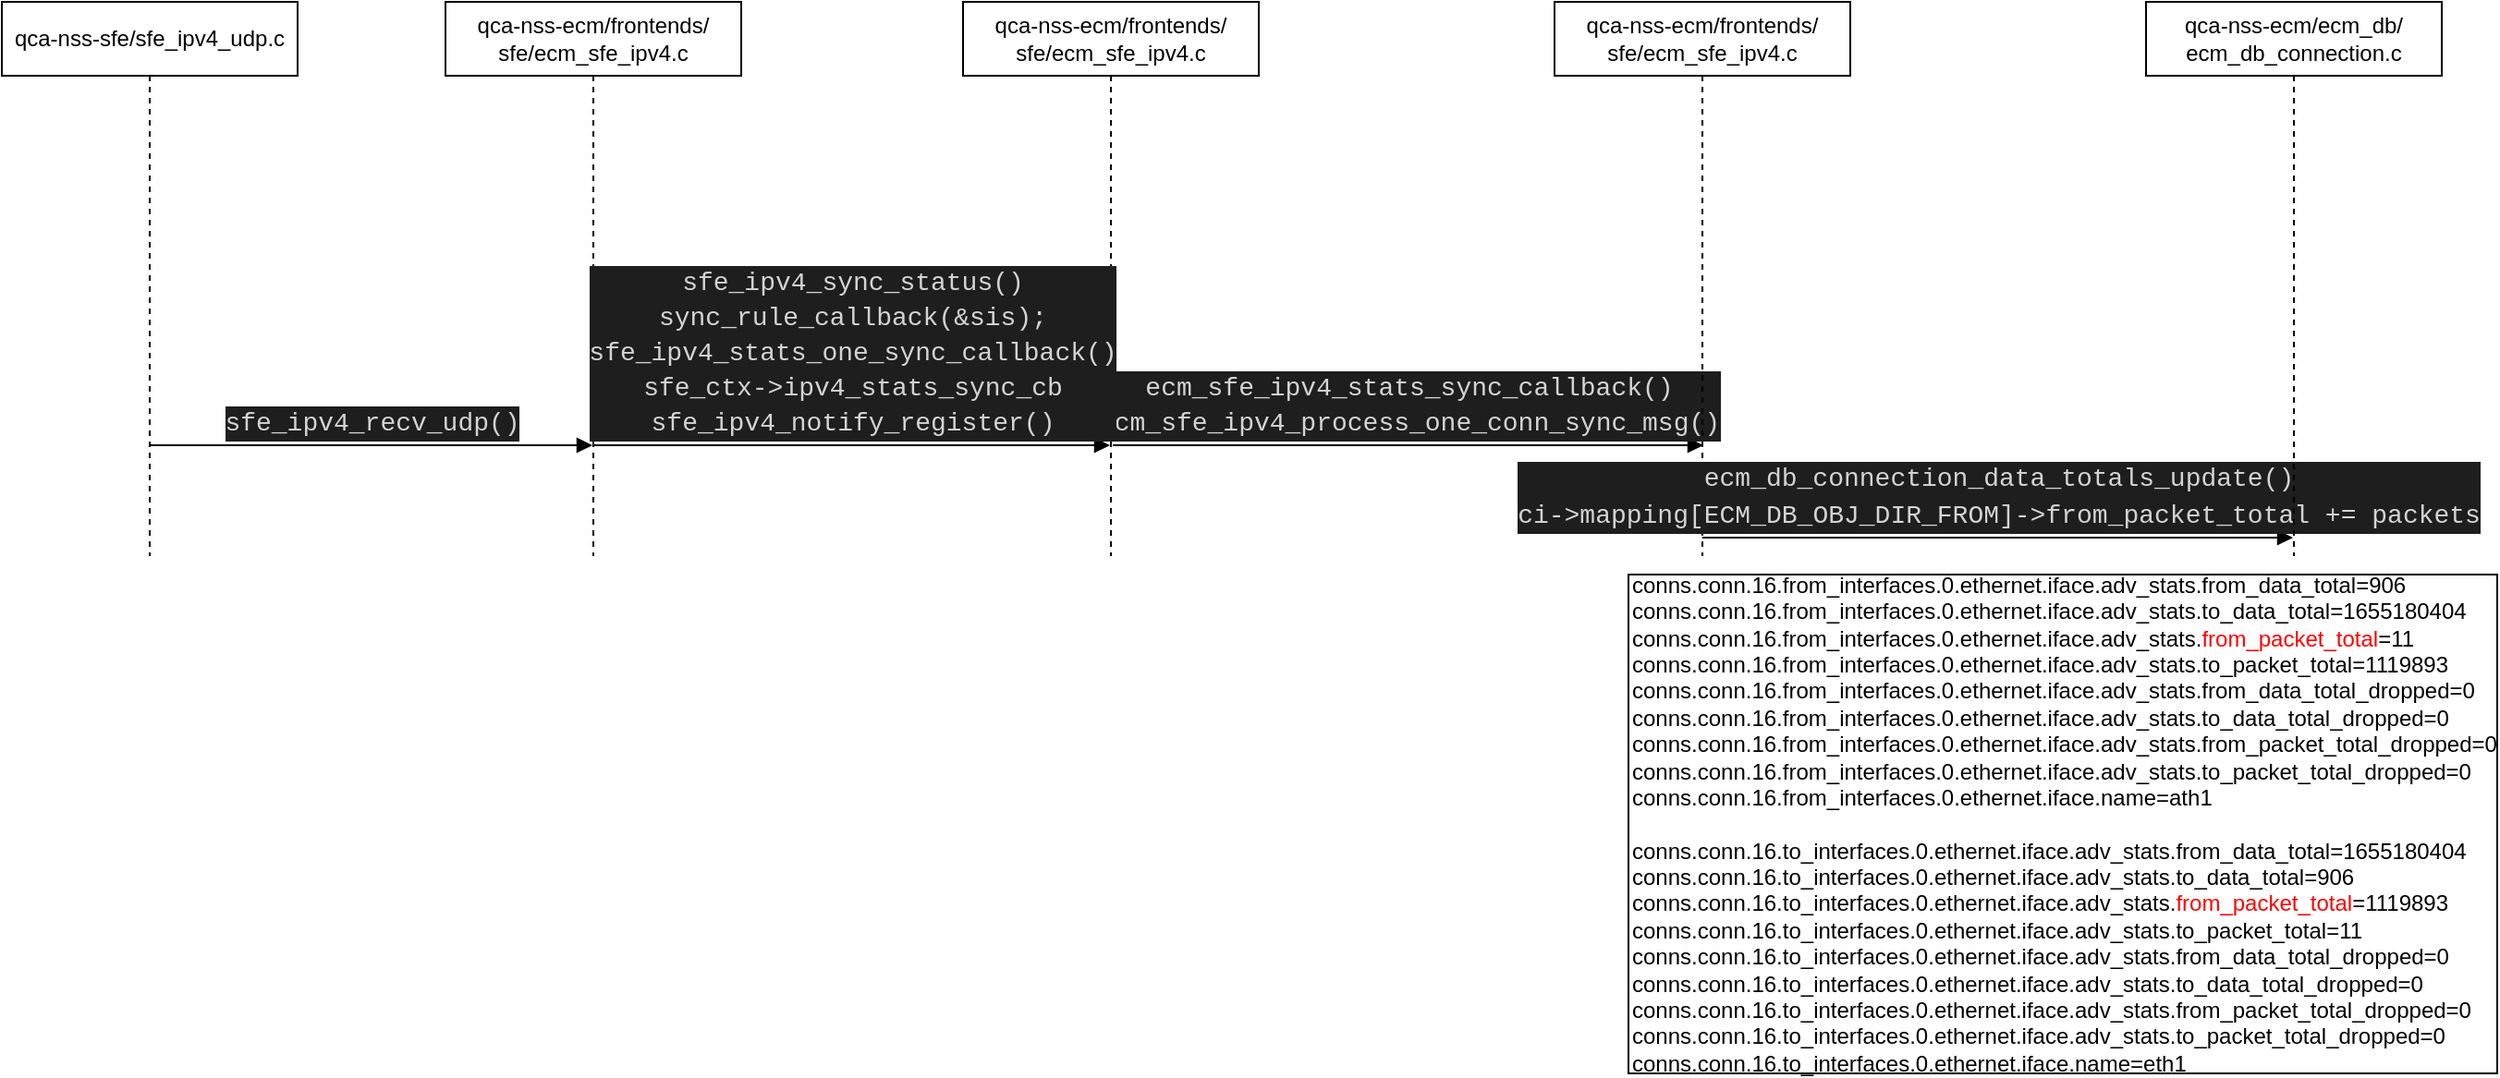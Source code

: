 <mxfile version="13.9.9" type="device"><diagram id="EgbXE37SwhMxoT3qfsMi" name="Page-1"><mxGraphModel dx="2922" dy="1212" grid="1" gridSize="10" guides="1" tooltips="1" connect="1" arrows="1" fold="1" page="1" pageScale="1" pageWidth="850" pageHeight="1100" math="0" shadow="0"><root><mxCell id="0"/><mxCell id="1" parent="0"/><mxCell id="PmGwG9vGT6Mkqx1VxGwl-1" value="qca-nss-ecm/frontends/&lt;br&gt;sfe/ecm_sfe_ipv4.c" style="shape=umlLifeline;perimeter=lifelinePerimeter;whiteSpace=wrap;html=1;container=1;collapsible=0;recursiveResize=0;outlineConnect=0;" vertex="1" parent="1"><mxGeometry x="-330" width="160" height="300" as="geometry"/></mxCell><mxCell id="PmGwG9vGT6Mkqx1VxGwl-4" value="&lt;div style=&quot;color: rgb(212 , 212 , 212) ; background-color: rgb(30 , 30 , 30) ; font-family: &amp;#34;consolas&amp;#34; , &amp;#34;courier new&amp;#34; , monospace ; font-size: 14px ; line-height: 19px&quot;&gt;&lt;div style=&quot;font-family: &amp;#34;consolas&amp;#34; , &amp;#34;courier new&amp;#34; , monospace ; line-height: 19px&quot;&gt;&lt;div style=&quot;font-family: &amp;#34;consolas&amp;#34; , &amp;#34;courier new&amp;#34; , monospace ; line-height: 19px&quot;&gt;&lt;div style=&quot;font-family: &amp;#34;consolas&amp;#34; , &amp;#34;courier new&amp;#34; , monospace ; line-height: 19px&quot;&gt;ecm_sfe_ipv4_stats_sync_callback()&lt;/div&gt;&lt;/div&gt;&lt;div style=&quot;font-family: &amp;#34;consolas&amp;#34; , &amp;#34;courier new&amp;#34; , monospace ; line-height: 19px&quot;&gt;ecm_sfe_ipv4_process_one_conn_sync_msg()&lt;/div&gt;&lt;/div&gt;&lt;/div&gt;" style="html=1;verticalAlign=bottom;endArrow=block;" edge="1" parent="PmGwG9vGT6Mkqx1VxGwl-1"><mxGeometry width="80" relative="1" as="geometry"><mxPoint x="81" y="240" as="sourcePoint"/><mxPoint x="400.5" y="240" as="targetPoint"/></mxGeometry></mxCell><mxCell id="PmGwG9vGT6Mkqx1VxGwl-2" value="qca-nss-ecm/frontends/&lt;br&gt;sfe/ecm_sfe_ipv4.c" style="shape=umlLifeline;perimeter=lifelinePerimeter;whiteSpace=wrap;html=1;container=1;collapsible=0;recursiveResize=0;outlineConnect=0;" vertex="1" parent="1"><mxGeometry x="-10" width="160" height="300" as="geometry"/></mxCell><mxCell id="PmGwG9vGT6Mkqx1VxGwl-11" value="&lt;div style=&quot;background-color: rgb(30 , 30 , 30) ; line-height: 19px&quot;&gt;&lt;font color=&quot;#d4d4d4&quot; face=&quot;consolas, courier new, monospace&quot;&gt;&lt;span style=&quot;font-size: 14px&quot;&gt;ecm_db_connection_data_totals_update()&lt;/span&gt;&lt;/font&gt;&lt;br&gt;&lt;/div&gt;&lt;div style=&quot;background-color: rgb(30 , 30 , 30) ; line-height: 19px&quot;&gt;&lt;div style=&quot;color: rgb(212 , 212 , 212) ; font-family: &amp;#34;consolas&amp;#34; , &amp;#34;courier new&amp;#34; , monospace ; font-size: 14px ; line-height: 19px&quot;&gt;ci-&amp;gt;mapping[ECM_DB_OBJ_DIR_FROM]-&amp;gt;from_packet_total += packets&lt;/div&gt;&lt;/div&gt;" style="html=1;verticalAlign=bottom;endArrow=block;" edge="1" parent="PmGwG9vGT6Mkqx1VxGwl-2" target="PmGwG9vGT6Mkqx1VxGwl-10"><mxGeometry width="80" relative="1" as="geometry"><mxPoint x="80" y="290" as="sourcePoint"/><mxPoint x="160" y="290" as="targetPoint"/></mxGeometry></mxCell><mxCell id="PmGwG9vGT6Mkqx1VxGwl-3" value="&lt;div&gt;conns.conn.16.from_interfaces.0.ethernet.iface.adv_stats.from_data_total=906&lt;/div&gt;&lt;div&gt;conns.conn.16.from_interfaces.0.ethernet.iface.adv_stats.to_data_total=1655180404&lt;/div&gt;&lt;div&gt;conns.conn.16.from_interfaces.0.ethernet.iface.adv_stats.&lt;font color=&quot;#ff0000&quot;&gt;from_packet_total&lt;/font&gt;=11&lt;/div&gt;&lt;div&gt;conns.conn.16.from_interfaces.0.ethernet.iface.adv_stats.to_packet_total=1119893&lt;/div&gt;&lt;div&gt;conns.conn.16.from_interfaces.0.ethernet.iface.adv_stats.from_data_total_dropped=0&lt;/div&gt;&lt;div&gt;conns.conn.16.from_interfaces.0.ethernet.iface.adv_stats.to_data_total_dropped=0&lt;/div&gt;&lt;div&gt;conns.conn.16.from_interfaces.0.ethernet.iface.adv_stats.from_packet_total_dropped=0&lt;/div&gt;&lt;div&gt;conns.conn.16.from_interfaces.0.ethernet.iface.adv_stats.to_packet_total_dropped=0&lt;/div&gt;&lt;div&gt;conns.conn.16.from_interfaces.0.ethernet.iface.name=ath1&lt;/div&gt;&lt;div&gt;&lt;br&gt;&lt;/div&gt;&lt;div&gt;conns.conn.16.to_interfaces.0.ethernet.iface.adv_stats.from_data_total=1655180404&lt;/div&gt;&lt;div&gt;conns.conn.16.to_interfaces.0.ethernet.iface.adv_stats.to_data_total=906&lt;/div&gt;&lt;div&gt;conns.conn.16.to_interfaces.0.ethernet.iface.adv_stats.&lt;font color=&quot;#ff0000&quot;&gt;from_packet_total&lt;/font&gt;=1119893&lt;/div&gt;&lt;div&gt;conns.conn.16.to_interfaces.0.ethernet.iface.adv_stats.to_packet_total=11&lt;/div&gt;&lt;div&gt;conns.conn.16.to_interfaces.0.ethernet.iface.adv_stats.from_data_total_dropped=0&lt;/div&gt;&lt;div&gt;conns.conn.16.to_interfaces.0.ethernet.iface.adv_stats.to_data_total_dropped=0&lt;/div&gt;&lt;div&gt;conns.conn.16.to_interfaces.0.ethernet.iface.adv_stats.from_packet_total_dropped=0&lt;/div&gt;&lt;div&gt;conns.conn.16.to_interfaces.0.ethernet.iface.adv_stats.to_packet_total_dropped=0&lt;/div&gt;&lt;div&gt;conns.conn.16.to_interfaces.0.ethernet.iface.name=eth1&lt;/div&gt;" style="html=1;align=left;" vertex="1" parent="1"><mxGeometry x="30" y="310" width="470" height="270" as="geometry"/></mxCell><mxCell id="PmGwG9vGT6Mkqx1VxGwl-5" value="qca-nss-ecm/frontends/&lt;br&gt;sfe/ecm_sfe_ipv4.c" style="shape=umlLifeline;perimeter=lifelinePerimeter;whiteSpace=wrap;html=1;container=1;collapsible=0;recursiveResize=0;outlineConnect=0;" vertex="1" parent="1"><mxGeometry x="-610" width="160" height="300" as="geometry"/></mxCell><mxCell id="PmGwG9vGT6Mkqx1VxGwl-6" value="&lt;div style=&quot;color: rgb(212 , 212 , 212) ; background-color: rgb(30 , 30 , 30) ; font-family: &amp;#34;consolas&amp;#34; , &amp;#34;courier new&amp;#34; , monospace ; font-size: 14px ; line-height: 19px&quot;&gt;&lt;div style=&quot;font-family: &amp;#34;consolas&amp;#34; , &amp;#34;courier new&amp;#34; , monospace ; line-height: 19px&quot;&gt;&lt;div style=&quot;font-family: &amp;#34;consolas&amp;#34; , &amp;#34;courier new&amp;#34; , monospace ; line-height: 19px&quot;&gt;&lt;div style=&quot;font-family: &amp;#34;consolas&amp;#34; , &amp;#34;courier new&amp;#34; , monospace ; line-height: 19px&quot;&gt;&lt;div style=&quot;font-family: &amp;#34;consolas&amp;#34; , &amp;#34;courier new&amp;#34; , monospace ; line-height: 19px&quot;&gt;&lt;div style=&quot;line-height: 19px&quot;&gt;&lt;div style=&quot;font-family: &amp;#34;consolas&amp;#34; , &amp;#34;courier new&amp;#34; , monospace ; line-height: 19px&quot;&gt;&lt;div style=&quot;font-family: &amp;#34;consolas&amp;#34; , &amp;#34;courier new&amp;#34; , monospace ; line-height: 19px&quot;&gt;&lt;div style=&quot;line-height: 19px&quot;&gt;&lt;div style=&quot;font-family: &amp;#34;consolas&amp;#34; , &amp;#34;courier new&amp;#34; , monospace ; line-height: 19px&quot;&gt;&lt;span style=&quot;font-family: &amp;#34;consolas&amp;#34; , &amp;#34;courier new&amp;#34; , monospace&quot;&gt;sfe_ipv4_sync_status()&lt;/span&gt;&lt;br&gt;&lt;/div&gt;&lt;/div&gt;&lt;/div&gt;&lt;div style=&quot;font-family: &amp;#34;consolas&amp;#34; , &amp;#34;courier new&amp;#34; , monospace ; line-height: 19px&quot;&gt;sync_rule_callback(&amp;amp;sis);&lt;/div&gt;&lt;/div&gt;&lt;div style=&quot;font-family: &amp;#34;consolas&amp;#34; , &amp;#34;courier new&amp;#34; , monospace ; line-height: 19px&quot;&gt;sfe_ipv4_stats_one_sync_callback()&lt;/div&gt;&lt;/div&gt;&lt;div style=&quot;line-height: 19px&quot;&gt;sfe_ctx-&amp;gt;ipv4_stats_sync_cb&lt;/div&gt;&lt;/div&gt;&lt;div style=&quot;font-family: &amp;#34;consolas&amp;#34; , &amp;#34;courier new&amp;#34; , monospace ; line-height: 19px&quot;&gt;sfe_ipv4_notify_register()&lt;/div&gt;&lt;/div&gt;&lt;/div&gt;&lt;/div&gt;&lt;/div&gt;" style="html=1;verticalAlign=bottom;endArrow=block;" edge="1" parent="PmGwG9vGT6Mkqx1VxGwl-5" target="PmGwG9vGT6Mkqx1VxGwl-1"><mxGeometry width="80" relative="1" as="geometry"><mxPoint x="80" y="240" as="sourcePoint"/><mxPoint x="160" y="240" as="targetPoint"/></mxGeometry></mxCell><mxCell id="PmGwG9vGT6Mkqx1VxGwl-7" value="qca-nss-sfe/sfe_ipv4_udp.c" style="shape=umlLifeline;perimeter=lifelinePerimeter;whiteSpace=wrap;html=1;container=1;collapsible=0;recursiveResize=0;outlineConnect=0;" vertex="1" parent="1"><mxGeometry x="-850" width="160" height="300" as="geometry"/></mxCell><mxCell id="PmGwG9vGT6Mkqx1VxGwl-8" value="&lt;div style=&quot;color: rgb(212 , 212 , 212) ; background-color: rgb(30 , 30 , 30) ; font-family: &amp;#34;consolas&amp;#34; , &amp;#34;courier new&amp;#34; , monospace ; font-size: 14px ; line-height: 19px&quot;&gt;&lt;div style=&quot;font-family: &amp;#34;consolas&amp;#34; , &amp;#34;courier new&amp;#34; , monospace ; line-height: 19px&quot;&gt;&lt;div style=&quot;font-family: &amp;#34;consolas&amp;#34; , &amp;#34;courier new&amp;#34; , monospace ; line-height: 19px&quot;&gt;&lt;div style=&quot;font-family: &amp;#34;consolas&amp;#34; , &amp;#34;courier new&amp;#34; , monospace ; line-height: 19px&quot;&gt;&lt;div style=&quot;font-family: &amp;#34;consolas&amp;#34; , &amp;#34;courier new&amp;#34; , monospace ; line-height: 19px&quot;&gt;&lt;div style=&quot;line-height: 19px&quot;&gt;&lt;div style=&quot;font-family: &amp;#34;consolas&amp;#34; , &amp;#34;courier new&amp;#34; , monospace ; line-height: 19px&quot;&gt;&lt;div style=&quot;font-family: &amp;#34;consolas&amp;#34; , &amp;#34;courier new&amp;#34; , monospace ; line-height: 19px&quot;&gt;&lt;div style=&quot;line-height: 19px&quot;&gt;&lt;div style=&quot;font-family: &amp;#34;consolas&amp;#34; , &amp;#34;courier new&amp;#34; , monospace ; line-height: 19px&quot;&gt;&lt;div style=&quot;font-family: &amp;#34;consolas&amp;#34; , &amp;#34;courier new&amp;#34; , monospace ; line-height: 19px&quot;&gt;sfe_ipv4_recv_udp()&lt;/div&gt;&lt;/div&gt;&lt;/div&gt;&lt;/div&gt;&lt;/div&gt;&lt;/div&gt;&lt;/div&gt;&lt;/div&gt;&lt;/div&gt;&lt;/div&gt;&lt;/div&gt;" style="html=1;verticalAlign=bottom;endArrow=block;" edge="1" parent="PmGwG9vGT6Mkqx1VxGwl-7" target="PmGwG9vGT6Mkqx1VxGwl-5"><mxGeometry width="80" relative="1" as="geometry"><mxPoint x="80" y="240" as="sourcePoint"/><mxPoint x="160" y="240" as="targetPoint"/></mxGeometry></mxCell><mxCell id="PmGwG9vGT6Mkqx1VxGwl-10" value="qca-nss-ecm/ecm_db/&lt;br&gt;ecm_db_connection.c" style="shape=umlLifeline;perimeter=lifelinePerimeter;whiteSpace=wrap;html=1;container=1;collapsible=0;recursiveResize=0;outlineConnect=0;" vertex="1" parent="1"><mxGeometry x="310" width="160" height="300" as="geometry"/></mxCell></root></mxGraphModel></diagram></mxfile>